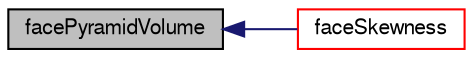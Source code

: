 digraph "facePyramidVolume"
{
  bgcolor="transparent";
  edge [fontname="FreeSans",fontsize="10",labelfontname="FreeSans",labelfontsize="10"];
  node [fontname="FreeSans",fontsize="10",shape=record];
  rankdir="LR";
  Node175 [label="facePyramidVolume",height=0.2,width=0.4,color="black", fillcolor="grey75", style="filled", fontcolor="black"];
  Node175 -> Node176 [dir="back",color="midnightblue",fontsize="10",style="solid",fontname="FreeSans"];
  Node176 [label="faceSkewness",height=0.2,width=0.4,color="red",URL="$a27534.html#a3c5a5ea5f6eecbaf692582855583eff9",tooltip="Generate skewness field. "];
}

